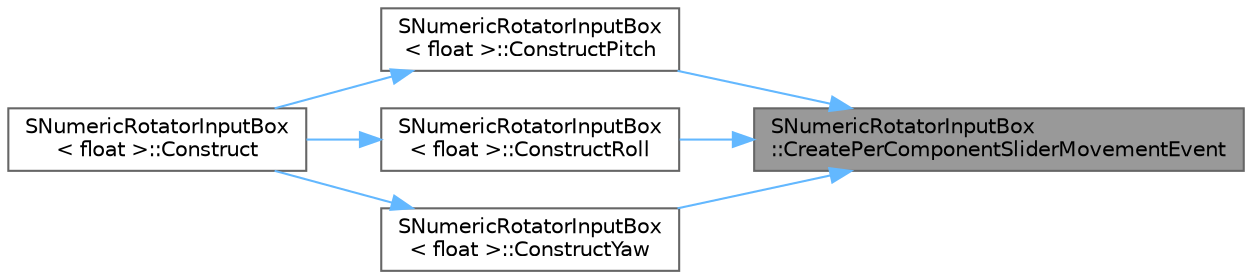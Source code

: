 digraph "SNumericRotatorInputBox::CreatePerComponentSliderMovementEvent"
{
 // INTERACTIVE_SVG=YES
 // LATEX_PDF_SIZE
  bgcolor="transparent";
  edge [fontname=Helvetica,fontsize=10,labelfontname=Helvetica,labelfontsize=10];
  node [fontname=Helvetica,fontsize=10,shape=box,height=0.2,width=0.4];
  rankdir="RL";
  Node1 [id="Node000001",label="SNumericRotatorInputBox\l::CreatePerComponentSliderMovementEvent",height=0.2,width=0.4,color="gray40", fillcolor="grey60", style="filled", fontcolor="black",tooltip="Creates a lambda to react to a begin/end slider movement event."];
  Node1 -> Node2 [id="edge1_Node000001_Node000002",dir="back",color="steelblue1",style="solid",tooltip=" "];
  Node2 [id="Node000002",label="SNumericRotatorInputBox\l\< float \>::ConstructPitch",height=0.2,width=0.4,color="grey40", fillcolor="white", style="filled",URL="$de/dee/classSNumericRotatorInputBox.html#ab9fcac6fafe090f38800a6e935b56c6f",tooltip=" "];
  Node2 -> Node3 [id="edge2_Node000002_Node000003",dir="back",color="steelblue1",style="solid",tooltip=" "];
  Node3 [id="Node000003",label="SNumericRotatorInputBox\l\< float \>::Construct",height=0.2,width=0.4,color="grey40", fillcolor="white", style="filled",URL="$de/dee/classSNumericRotatorInputBox.html#a8fe779a7671a76bd93c6837d87e4ab6b",tooltip=" "];
  Node1 -> Node4 [id="edge3_Node000001_Node000004",dir="back",color="steelblue1",style="solid",tooltip=" "];
  Node4 [id="Node000004",label="SNumericRotatorInputBox\l\< float \>::ConstructRoll",height=0.2,width=0.4,color="grey40", fillcolor="white", style="filled",URL="$de/dee/classSNumericRotatorInputBox.html#a21a596f656587b8e2357263f04eb0d16",tooltip=" "];
  Node4 -> Node3 [id="edge4_Node000004_Node000003",dir="back",color="steelblue1",style="solid",tooltip=" "];
  Node1 -> Node5 [id="edge5_Node000001_Node000005",dir="back",color="steelblue1",style="solid",tooltip=" "];
  Node5 [id="Node000005",label="SNumericRotatorInputBox\l\< float \>::ConstructYaw",height=0.2,width=0.4,color="grey40", fillcolor="white", style="filled",URL="$de/dee/classSNumericRotatorInputBox.html#ab713ce33357bdaa57f2c998fb80f8dd5",tooltip=" "];
  Node5 -> Node3 [id="edge6_Node000005_Node000003",dir="back",color="steelblue1",style="solid",tooltip=" "];
}
